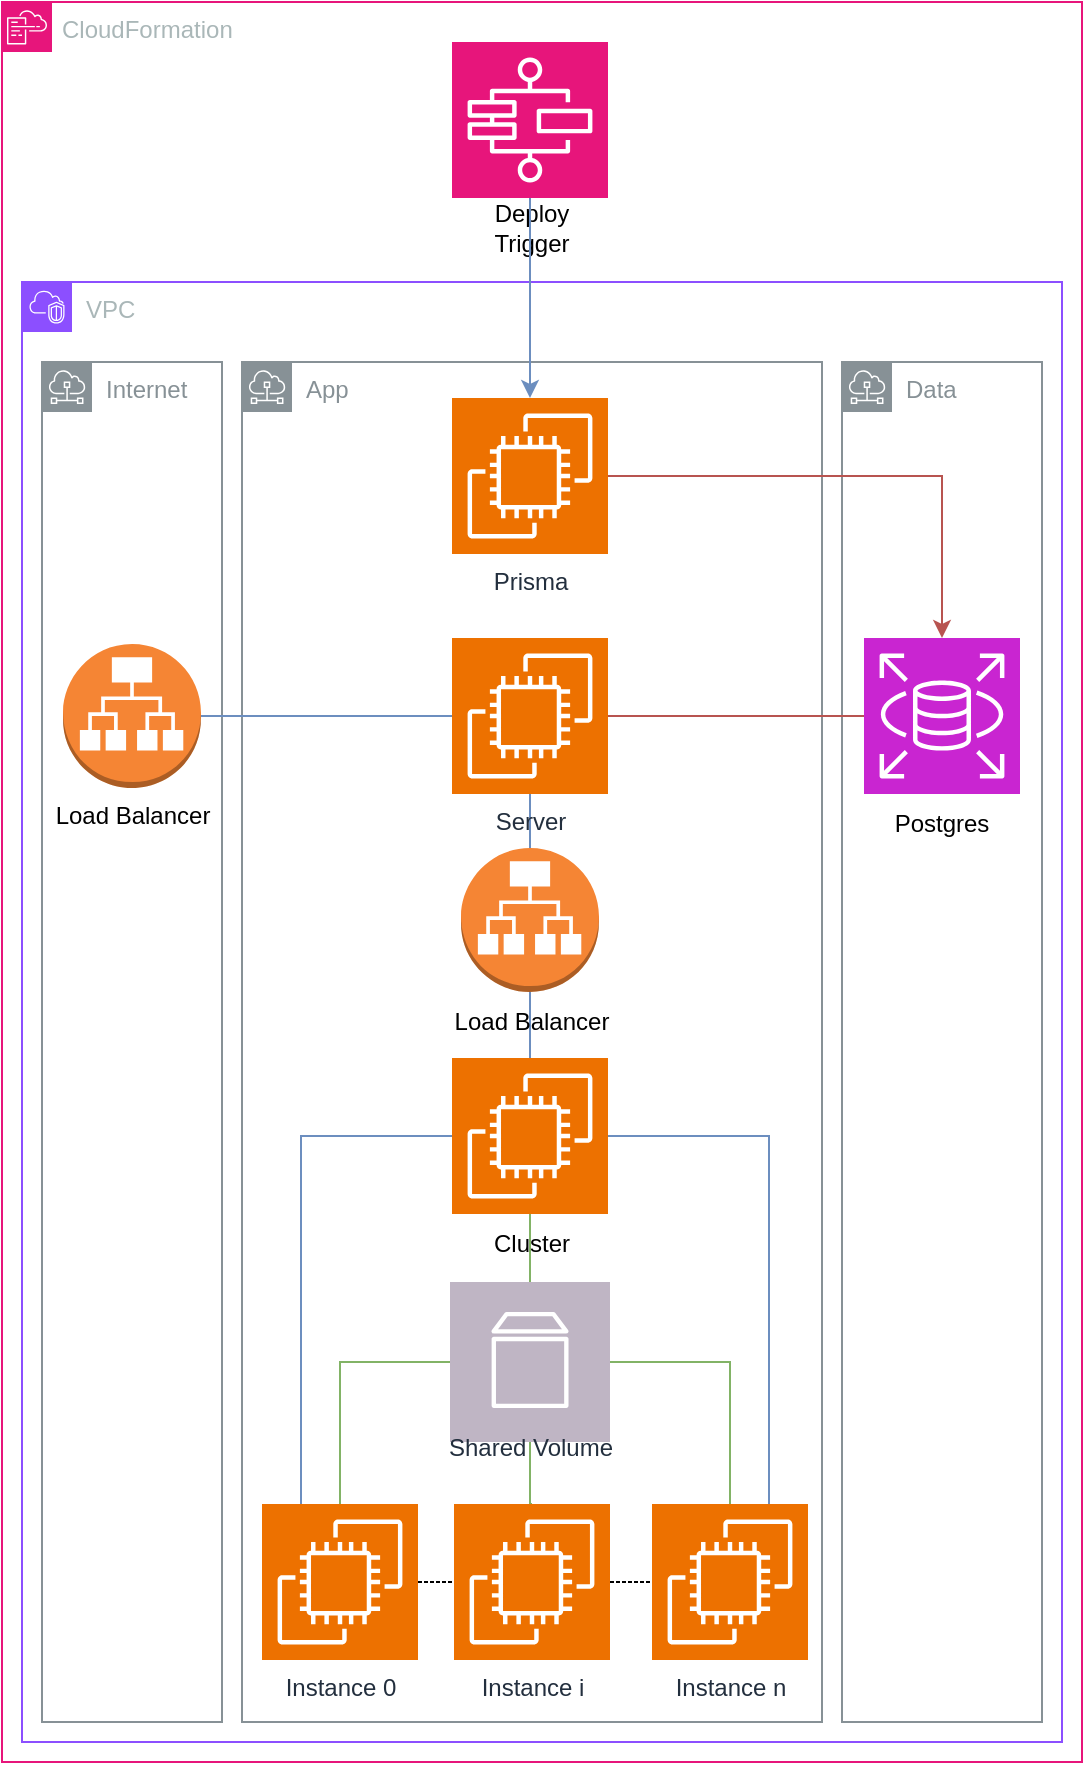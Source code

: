 <mxfile version="24.4.0" type="device">
  <diagram name="Page-1" id="XjMyCddETMJMMImSUnZy">
    <mxGraphModel dx="683" dy="391" grid="1" gridSize="10" guides="1" tooltips="1" connect="1" arrows="1" fold="1" page="1" pageScale="1" pageWidth="850" pageHeight="1100" math="0" shadow="0">
      <root>
        <mxCell id="0" />
        <mxCell id="1" parent="0" />
        <mxCell id="kAvhp0L34wotTl0TghtW-110" value="" style="rounded=0;whiteSpace=wrap;html=1;fillColor=none;container=0;strokeColor=#E7157B;" parent="1" vertex="1">
          <mxGeometry x="155" y="110" width="540" height="880" as="geometry" />
        </mxCell>
        <mxCell id="kAvhp0L34wotTl0TghtW-3" value="Data" style="sketch=0;outlineConnect=0;gradientColor=none;html=1;whiteSpace=wrap;fontSize=12;fontStyle=0;shape=mxgraph.aws4.group;grIcon=mxgraph.aws4.group_subnet;strokeColor=#879196;fillColor=none;verticalAlign=top;align=left;spacingLeft=30;fontColor=#879196;dashed=0;" parent="1" vertex="1">
          <mxGeometry x="575" y="290" width="100" height="680" as="geometry" />
        </mxCell>
        <mxCell id="kAvhp0L34wotTl0TghtW-2" value="App" style="sketch=0;outlineConnect=0;gradientColor=none;html=1;whiteSpace=wrap;fontSize=12;fontStyle=0;shape=mxgraph.aws4.group;grIcon=mxgraph.aws4.group_subnet;strokeColor=#879196;fillColor=none;verticalAlign=top;align=left;spacingLeft=30;fontColor=#879196;dashed=0;movable=1;resizable=1;rotatable=1;deletable=1;editable=1;locked=0;connectable=1;" parent="1" vertex="1">
          <mxGeometry x="275" y="290" width="290" height="680" as="geometry" />
        </mxCell>
        <mxCell id="kAvhp0L34wotTl0TghtW-1" value="VPC" style="points=[[0,0],[0.25,0],[0.5,0],[0.75,0],[1,0],[1,0.25],[1,0.5],[1,0.75],[1,1],[0.75,1],[0.5,1],[0.25,1],[0,1],[0,0.75],[0,0.5],[0,0.25]];outlineConnect=0;gradientColor=none;html=1;whiteSpace=wrap;fontSize=12;fontStyle=0;container=1;pointerEvents=0;collapsible=0;recursiveResize=0;shape=mxgraph.aws4.group;grIcon=mxgraph.aws4.group_vpc2;strokeColor=#8C4FFF;fillColor=none;verticalAlign=top;align=left;spacingLeft=30;fontColor=#AAB7B8;dashed=0;movable=1;resizable=1;rotatable=1;deletable=1;editable=1;locked=0;connectable=1;" parent="1" vertex="1">
          <mxGeometry x="165" y="250" width="520" height="730" as="geometry" />
        </mxCell>
        <mxCell id="kAvhp0L34wotTl0TghtW-7" value="Internet" style="sketch=0;outlineConnect=0;gradientColor=none;html=1;whiteSpace=wrap;fontSize=12;fontStyle=0;shape=mxgraph.aws4.group;grIcon=mxgraph.aws4.group_subnet;strokeColor=#879196;fillColor=none;verticalAlign=top;align=left;spacingLeft=30;fontColor=#879196;dashed=0;" parent="1" vertex="1">
          <mxGeometry x="175" y="290" width="90" height="680" as="geometry" />
        </mxCell>
        <mxCell id="kAvhp0L34wotTl0TghtW-71" style="edgeStyle=orthogonalEdgeStyle;rounded=0;orthogonalLoop=1;jettySize=auto;html=1;exitX=0.5;exitY=0;exitDx=0;exitDy=0;exitPerimeter=0;entryX=0;entryY=0.5;entryDx=0;entryDy=0;fillColor=#d5e8d4;strokeColor=#82b366;startArrow=none;startFill=0;endArrow=none;endFill=0;" parent="1" source="kAvhp0L34wotTl0TghtW-29" target="kAvhp0L34wotTl0TghtW-31" edge="1">
          <mxGeometry relative="1" as="geometry" />
        </mxCell>
        <mxCell id="kAvhp0L34wotTl0TghtW-115" style="edgeStyle=orthogonalEdgeStyle;rounded=0;orthogonalLoop=1;jettySize=auto;html=1;exitX=1;exitY=0.5;exitDx=0;exitDy=0;exitPerimeter=0;endArrow=none;endFill=0;dashed=1;dashPattern=1 2;" parent="1" source="kAvhp0L34wotTl0TghtW-29" target="kAvhp0L34wotTl0TghtW-102" edge="1">
          <mxGeometry relative="1" as="geometry" />
        </mxCell>
        <mxCell id="kAvhp0L34wotTl0TghtW-29" value="Instance 0" style="sketch=0;points=[[0,0,0],[0.25,0,0],[0.5,0,0],[0.75,0,0],[1,0,0],[0,1,0],[0.25,1,0],[0.5,1,0],[0.75,1,0],[1,1,0],[0,0.25,0],[0,0.5,0],[0,0.75,0],[1,0.25,0],[1,0.5,0],[1,0.75,0]];outlineConnect=0;fontColor=#232F3E;fillColor=#ED7100;strokeColor=#ffffff;dashed=0;verticalLabelPosition=bottom;verticalAlign=top;align=center;html=1;fontSize=12;fontStyle=0;aspect=fixed;shape=mxgraph.aws4.resourceIcon;resIcon=mxgraph.aws4.ec2;" parent="1" vertex="1">
          <mxGeometry x="285" y="861" width="78" height="78" as="geometry" />
        </mxCell>
        <mxCell id="kAvhp0L34wotTl0TghtW-41" value="" style="group" parent="1" vertex="1" connectable="0">
          <mxGeometry x="379" y="750" width="80" height="80" as="geometry" />
        </mxCell>
        <mxCell id="kAvhp0L34wotTl0TghtW-103" value="" style="group" parent="kAvhp0L34wotTl0TghtW-41" vertex="1" connectable="0">
          <mxGeometry width="80" height="80" as="geometry" />
        </mxCell>
        <mxCell id="kAvhp0L34wotTl0TghtW-31" value="" style="whiteSpace=wrap;html=1;aspect=fixed;fillColor=#BFB5C4;strokeColor=none;" parent="kAvhp0L34wotTl0TghtW-103" vertex="1">
          <mxGeometry width="80" height="80" as="geometry" />
        </mxCell>
        <mxCell id="kAvhp0L34wotTl0TghtW-32" value="Shared Volume" style="sketch=0;outlineConnect=0;fontColor=#232F3E;gradientColor=none;strokeColor=#FFFFFF;fillColor=none;dashed=0;verticalLabelPosition=bottom;verticalAlign=top;align=center;html=1;fontSize=12;fontStyle=0;aspect=fixed;shape=mxgraph.aws4.resourceIcon;resIcon=mxgraph.aws4.volume;" parent="kAvhp0L34wotTl0TghtW-103" vertex="1">
          <mxGeometry x="10" y="9" width="60" height="60" as="geometry" />
        </mxCell>
        <mxCell id="kAvhp0L34wotTl0TghtW-65" style="edgeStyle=orthogonalEdgeStyle;rounded=0;orthogonalLoop=1;jettySize=auto;html=1;exitX=0.5;exitY=1;exitDx=0;exitDy=0;exitPerimeter=0;fillColor=#dae8fc;strokeColor=#6c8ebf;startArrow=none;startFill=0;endArrow=none;endFill=0;" parent="1" source="kAvhp0L34wotTl0TghtW-46" target="kAvhp0L34wotTl0TghtW-47" edge="1">
          <mxGeometry relative="1" as="geometry" />
        </mxCell>
        <mxCell id="kAvhp0L34wotTl0TghtW-72" style="edgeStyle=orthogonalEdgeStyle;rounded=0;orthogonalLoop=1;jettySize=auto;html=1;exitX=0.5;exitY=0;exitDx=0;exitDy=0;exitPerimeter=0;entryX=1;entryY=0.5;entryDx=0;entryDy=0;fillColor=#d5e8d4;strokeColor=#82b366;startArrow=none;startFill=0;endArrow=none;endFill=0;" parent="1" source="kAvhp0L34wotTl0TghtW-51" target="kAvhp0L34wotTl0TghtW-31" edge="1">
          <mxGeometry relative="1" as="geometry" />
        </mxCell>
        <mxCell id="kAvhp0L34wotTl0TghtW-51" value="Instance n" style="sketch=0;points=[[0,0,0],[0.25,0,0],[0.5,0,0],[0.75,0,0],[1,0,0],[0,1,0],[0.25,1,0],[0.5,1,0],[0.75,1,0],[1,1,0],[0,0.25,0],[0,0.5,0],[0,0.75,0],[1,0.25,0],[1,0.5,0],[1,0.75,0]];outlineConnect=0;fontColor=#232F3E;fillColor=#ED7100;strokeColor=#ffffff;dashed=0;verticalLabelPosition=bottom;verticalAlign=top;align=center;html=1;fontSize=12;fontStyle=0;aspect=fixed;shape=mxgraph.aws4.resourceIcon;resIcon=mxgraph.aws4.ec2;" parent="1" vertex="1">
          <mxGeometry x="480" y="861" width="78" height="78" as="geometry" />
        </mxCell>
        <mxCell id="kAvhp0L34wotTl0TghtW-59" style="edgeStyle=orthogonalEdgeStyle;rounded=0;orthogonalLoop=1;jettySize=auto;html=1;exitX=0.5;exitY=0;exitDx=0;exitDy=0;fillColor=#d5e8d4;strokeColor=#82b366;startArrow=none;startFill=0;endArrow=none;endFill=0;" parent="1" source="kAvhp0L34wotTl0TghtW-31" target="kAvhp0L34wotTl0TghtW-47" edge="1">
          <mxGeometry relative="1" as="geometry" />
        </mxCell>
        <mxCell id="kAvhp0L34wotTl0TghtW-64" style="edgeStyle=orthogonalEdgeStyle;rounded=0;orthogonalLoop=1;jettySize=auto;html=1;exitX=0.5;exitY=1;exitDx=0;exitDy=0;exitPerimeter=0;entryX=0.5;entryY=0;entryDx=0;entryDy=0;entryPerimeter=0;fillColor=#dae8fc;strokeColor=#6c8ebf;startArrow=none;startFill=0;endArrow=none;endFill=0;" parent="1" source="kAvhp0L34wotTl0TghtW-44" target="kAvhp0L34wotTl0TghtW-46" edge="1">
          <mxGeometry relative="1" as="geometry" />
        </mxCell>
        <mxCell id="kAvhp0L34wotTl0TghtW-66" style="edgeStyle=orthogonalEdgeStyle;rounded=0;orthogonalLoop=1;jettySize=auto;html=1;exitX=0;exitY=0.5;exitDx=0;exitDy=0;exitPerimeter=0;entryX=0.25;entryY=0;entryDx=0;entryDy=0;entryPerimeter=0;fillColor=#dae8fc;strokeColor=#6c8ebf;endArrow=none;endFill=0;" parent="1" source="kAvhp0L34wotTl0TghtW-47" target="kAvhp0L34wotTl0TghtW-29" edge="1">
          <mxGeometry relative="1" as="geometry" />
        </mxCell>
        <mxCell id="kAvhp0L34wotTl0TghtW-67" style="edgeStyle=orthogonalEdgeStyle;rounded=0;orthogonalLoop=1;jettySize=auto;html=1;exitX=1;exitY=0.5;exitDx=0;exitDy=0;exitPerimeter=0;entryX=0.75;entryY=0;entryDx=0;entryDy=0;entryPerimeter=0;fillColor=#dae8fc;strokeColor=#6c8ebf;startArrow=none;startFill=0;endArrow=none;endFill=0;" parent="1" source="kAvhp0L34wotTl0TghtW-47" target="kAvhp0L34wotTl0TghtW-51" edge="1">
          <mxGeometry relative="1" as="geometry" />
        </mxCell>
        <mxCell id="kAvhp0L34wotTl0TghtW-82" value="" style="group" parent="1" vertex="1" connectable="0">
          <mxGeometry x="380" y="130" width="80" height="108" as="geometry" />
        </mxCell>
        <mxCell id="kAvhp0L34wotTl0TghtW-10" value="" style="sketch=0;points=[[0,0,0],[0.25,0,0],[0.5,0,0],[0.75,0,0],[1,0,0],[0,1,0],[0.25,1,0],[0.5,1,0],[0.75,1,0],[1,1,0],[0,0.25,0],[0,0.5,0],[0,0.75,0],[1,0.25,0],[1,0.5,0],[1,0.75,0]];outlineConnect=0;fontColor=#232F3E;fillColor=#E7157B;strokeColor=#ffffff;dashed=0;verticalLabelPosition=bottom;verticalAlign=top;align=center;html=1;fontSize=12;fontStyle=0;aspect=fixed;shape=mxgraph.aws4.resourceIcon;resIcon=mxgraph.aws4.step_functions;" parent="kAvhp0L34wotTl0TghtW-82" vertex="1">
          <mxGeometry width="78" height="78" as="geometry" />
        </mxCell>
        <mxCell id="kAvhp0L34wotTl0TghtW-75" value="Deploy Trigger" style="text;html=1;align=center;verticalAlign=middle;whiteSpace=wrap;rounded=0;" parent="kAvhp0L34wotTl0TghtW-82" vertex="1">
          <mxGeometry y="78" width="80" height="30" as="geometry" />
        </mxCell>
        <mxCell id="kAvhp0L34wotTl0TghtW-83" value="" style="group" parent="1" vertex="1" connectable="0">
          <mxGeometry x="379" y="308" width="80" height="108" as="geometry" />
        </mxCell>
        <mxCell id="kAvhp0L34wotTl0TghtW-11" value="Prisma" style="sketch=0;points=[[0,0,0],[0.25,0,0],[0.5,0,0],[0.75,0,0],[1,0,0],[0,1,0],[0.25,1,0],[0.5,1,0],[0.75,1,0],[1,1,0],[0,0.25,0],[0,0.5,0],[0,0.75,0],[1,0.25,0],[1,0.5,0],[1,0.75,0]];outlineConnect=0;fontColor=#232F3E;fillColor=#ED7100;strokeColor=#ffffff;dashed=0;verticalLabelPosition=bottom;verticalAlign=top;align=center;html=1;fontSize=12;fontStyle=0;aspect=fixed;shape=mxgraph.aws4.resourceIcon;resIcon=mxgraph.aws4.ec2;" parent="kAvhp0L34wotTl0TghtW-83" vertex="1">
          <mxGeometry x="1" width="78" height="78" as="geometry" />
        </mxCell>
        <mxCell id="kAvhp0L34wotTl0TghtW-84" value="" style="group" parent="1" vertex="1" connectable="0">
          <mxGeometry x="180" y="431" width="80" height="105" as="geometry" />
        </mxCell>
        <mxCell id="kAvhp0L34wotTl0TghtW-8" value="Load Balancer" style="outlineConnect=0;dashed=0;verticalLabelPosition=bottom;verticalAlign=top;align=center;html=1;shape=mxgraph.aws3.application_load_balancer;fillColor=#F58534;gradientColor=none;" parent="kAvhp0L34wotTl0TghtW-84" vertex="1">
          <mxGeometry x="5.5" width="69" height="72" as="geometry" />
        </mxCell>
        <mxCell id="kAvhp0L34wotTl0TghtW-87" value="" style="group" parent="1" vertex="1" connectable="0">
          <mxGeometry x="380" y="428" width="80" height="108" as="geometry" />
        </mxCell>
        <mxCell id="kAvhp0L34wotTl0TghtW-44" value="Server" style="sketch=0;points=[[0,0,0],[0.25,0,0],[0.5,0,0],[0.75,0,0],[1,0,0],[0,1,0],[0.25,1,0],[0.5,1,0],[0.75,1,0],[1,1,0],[0,0.25,0],[0,0.5,0],[0,0.75,0],[1,0.25,0],[1,0.5,0],[1,0.75,0]];outlineConnect=0;fontColor=#232F3E;fillColor=#ED7100;strokeColor=#ffffff;dashed=0;verticalLabelPosition=bottom;verticalAlign=top;align=center;html=1;fontSize=12;fontStyle=0;aspect=fixed;shape=mxgraph.aws4.resourceIcon;resIcon=mxgraph.aws4.ec2;" parent="kAvhp0L34wotTl0TghtW-87" vertex="1">
          <mxGeometry width="78" height="78" as="geometry" />
        </mxCell>
        <mxCell id="kAvhp0L34wotTl0TghtW-95" value="" style="group" parent="1" vertex="1" connectable="0">
          <mxGeometry x="380" y="533" width="80" height="102" as="geometry" />
        </mxCell>
        <mxCell id="kAvhp0L34wotTl0TghtW-46" value="" style="outlineConnect=0;dashed=0;verticalLabelPosition=bottom;verticalAlign=top;align=center;html=1;shape=mxgraph.aws3.application_load_balancer;fillColor=#F58534;gradientColor=none;" parent="kAvhp0L34wotTl0TghtW-95" vertex="1">
          <mxGeometry x="4.5" width="69" height="72" as="geometry" />
        </mxCell>
        <mxCell id="kAvhp0L34wotTl0TghtW-93" value="Load Balancer" style="text;html=1;align=center;verticalAlign=middle;whiteSpace=wrap;rounded=0;" parent="kAvhp0L34wotTl0TghtW-95" vertex="1">
          <mxGeometry y="72" width="80" height="30" as="geometry" />
        </mxCell>
        <mxCell id="kAvhp0L34wotTl0TghtW-98" value="" style="group" parent="1" vertex="1" connectable="0">
          <mxGeometry x="380" y="638" width="80" height="108" as="geometry" />
        </mxCell>
        <mxCell id="kAvhp0L34wotTl0TghtW-47" value="" style="sketch=0;points=[[0,0,0],[0.25,0,0],[0.5,0,0],[0.75,0,0],[1,0,0],[0,1,0],[0.25,1,0],[0.5,1,0],[0.75,1,0],[1,1,0],[0,0.25,0],[0,0.5,0],[0,0.75,0],[1,0.25,0],[1,0.5,0],[1,0.75,0]];outlineConnect=0;fontColor=#232F3E;fillColor=#ED7100;strokeColor=#ffffff;dashed=0;verticalLabelPosition=bottom;verticalAlign=top;align=center;html=1;fontSize=12;fontStyle=0;aspect=fixed;shape=mxgraph.aws4.resourceIcon;resIcon=mxgraph.aws4.ec2;" parent="kAvhp0L34wotTl0TghtW-98" vertex="1">
          <mxGeometry width="78" height="78" as="geometry" />
        </mxCell>
        <mxCell id="kAvhp0L34wotTl0TghtW-97" value="Cluster" style="text;html=1;align=center;verticalAlign=middle;whiteSpace=wrap;rounded=0;" parent="kAvhp0L34wotTl0TghtW-98" vertex="1">
          <mxGeometry y="78" width="80" height="30" as="geometry" />
        </mxCell>
        <mxCell id="kAvhp0L34wotTl0TghtW-81" value="" style="group" parent="1" vertex="1" connectable="0">
          <mxGeometry x="585" y="428" width="80" height="108" as="geometry" />
        </mxCell>
        <mxCell id="kAvhp0L34wotTl0TghtW-42" value="" style="sketch=0;points=[[0,0,0],[0.25,0,0],[0.5,0,0],[0.75,0,0],[1,0,0],[0,1,0],[0.25,1,0],[0.5,1,0],[0.75,1,0],[1,1,0],[0,0.25,0],[0,0.5,0],[0,0.75,0],[1,0.25,0],[1,0.5,0],[1,0.75,0]];outlineConnect=0;fontColor=#232F3E;fillColor=#C925D1;strokeColor=#ffffff;dashed=0;verticalLabelPosition=bottom;verticalAlign=top;align=center;html=1;fontSize=12;fontStyle=0;aspect=fixed;shape=mxgraph.aws4.resourceIcon;resIcon=mxgraph.aws4.rds;" parent="kAvhp0L34wotTl0TghtW-81" vertex="1">
          <mxGeometry x="1" width="78" height="78" as="geometry" />
        </mxCell>
        <mxCell id="kAvhp0L34wotTl0TghtW-78" value="Postgres" style="text;html=1;align=center;verticalAlign=middle;whiteSpace=wrap;rounded=0;" parent="kAvhp0L34wotTl0TghtW-81" vertex="1">
          <mxGeometry y="78" width="80" height="30" as="geometry" />
        </mxCell>
        <mxCell id="kAvhp0L34wotTl0TghtW-99" style="edgeStyle=orthogonalEdgeStyle;rounded=0;orthogonalLoop=1;jettySize=auto;html=1;exitX=1;exitY=0.5;exitDx=0;exitDy=0;exitPerimeter=0;entryX=0;entryY=0.5;entryDx=0;entryDy=0;entryPerimeter=0;fillColor=#dae8fc;strokeColor=#6c8ebf;endArrow=none;endFill=0;" parent="1" source="kAvhp0L34wotTl0TghtW-8" target="kAvhp0L34wotTl0TghtW-44" edge="1">
          <mxGeometry relative="1" as="geometry" />
        </mxCell>
        <mxCell id="kAvhp0L34wotTl0TghtW-101" style="edgeStyle=orthogonalEdgeStyle;rounded=0;orthogonalLoop=1;jettySize=auto;html=1;exitX=1;exitY=0.5;exitDx=0;exitDy=0;exitPerimeter=0;endArrow=classic;endFill=1;fillColor=#f8cecc;strokeColor=#b85450;" parent="1" source="kAvhp0L34wotTl0TghtW-11" target="kAvhp0L34wotTl0TghtW-42" edge="1">
          <mxGeometry relative="1" as="geometry" />
        </mxCell>
        <mxCell id="kAvhp0L34wotTl0TghtW-104" style="edgeStyle=orthogonalEdgeStyle;rounded=0;orthogonalLoop=1;jettySize=auto;html=1;exitX=0.5;exitY=0;exitDx=0;exitDy=0;exitPerimeter=0;entryX=0.5;entryY=1;entryDx=0;entryDy=0;fillColor=#d5e8d4;strokeColor=#82b366;endArrow=none;endFill=0;" parent="1" source="kAvhp0L34wotTl0TghtW-102" target="kAvhp0L34wotTl0TghtW-31" edge="1">
          <mxGeometry relative="1" as="geometry" />
        </mxCell>
        <mxCell id="kAvhp0L34wotTl0TghtW-116" style="edgeStyle=orthogonalEdgeStyle;rounded=0;orthogonalLoop=1;jettySize=auto;html=1;exitX=1;exitY=0.5;exitDx=0;exitDy=0;exitPerimeter=0;endArrow=none;endFill=0;dashed=1;dashPattern=1 2;" parent="1" source="kAvhp0L34wotTl0TghtW-102" target="kAvhp0L34wotTl0TghtW-51" edge="1">
          <mxGeometry relative="1" as="geometry" />
        </mxCell>
        <mxCell id="kAvhp0L34wotTl0TghtW-102" value="Instance i" style="sketch=0;points=[[0,0,0],[0.25,0,0],[0.5,0,0],[0.75,0,0],[1,0,0],[0,1,0],[0.25,1,0],[0.5,1,0],[0.75,1,0],[1,1,0],[0,0.25,0],[0,0.5,0],[0,0.75,0],[1,0.25,0],[1,0.5,0],[1,0.75,0]];outlineConnect=0;fontColor=#232F3E;fillColor=#ED7100;strokeColor=#ffffff;dashed=0;verticalLabelPosition=bottom;verticalAlign=top;align=center;html=1;fontSize=12;fontStyle=0;aspect=fixed;shape=mxgraph.aws4.resourceIcon;resIcon=mxgraph.aws4.ec2;" parent="1" vertex="1">
          <mxGeometry x="381" y="861" width="78" height="78" as="geometry" />
        </mxCell>
        <mxCell id="kAvhp0L34wotTl0TghtW-105" style="edgeStyle=orthogonalEdgeStyle;rounded=0;orthogonalLoop=1;jettySize=auto;html=1;exitX=1;exitY=0.5;exitDx=0;exitDy=0;exitPerimeter=0;fillColor=#f8cecc;strokeColor=#b85450;endArrow=none;endFill=0;" parent="1" source="kAvhp0L34wotTl0TghtW-44" target="kAvhp0L34wotTl0TghtW-42" edge="1">
          <mxGeometry relative="1" as="geometry" />
        </mxCell>
        <mxCell id="kAvhp0L34wotTl0TghtW-107" style="edgeStyle=orthogonalEdgeStyle;rounded=0;orthogonalLoop=1;jettySize=auto;html=1;exitX=0.5;exitY=1;exitDx=0;exitDy=0;exitPerimeter=0;entryX=0.5;entryY=0;entryDx=0;entryDy=0;entryPerimeter=0;fillColor=#dae8fc;strokeColor=#6c8ebf;" parent="1" source="kAvhp0L34wotTl0TghtW-10" target="kAvhp0L34wotTl0TghtW-11" edge="1">
          <mxGeometry relative="1" as="geometry" />
        </mxCell>
        <mxCell id="kAvhp0L34wotTl0TghtW-113" value="" style="group" parent="1" vertex="1" connectable="0">
          <mxGeometry x="155" y="110" width="118" height="25" as="geometry" />
        </mxCell>
        <mxCell id="kAvhp0L34wotTl0TghtW-108" value="" style="sketch=0;points=[[0,0,0],[0.25,0,0],[0.5,0,0],[0.75,0,0],[1,0,0],[0,1,0],[0.25,1,0],[0.5,1,0],[0.75,1,0],[1,1,0],[0,0.25,0],[0,0.5,0],[0,0.75,0],[1,0.25,0],[1,0.5,0],[1,0.75,0]];points=[[0,0,0],[0.25,0,0],[0.5,0,0],[0.75,0,0],[1,0,0],[0,1,0],[0.25,1,0],[0.5,1,0],[0.75,1,0],[1,1,0],[0,0.25,0],[0,0.5,0],[0,0.75,0],[1,0.25,0],[1,0.5,0],[1,0.75,0]];outlineConnect=0;fontColor=#232F3E;fillColor=#E7157B;strokeColor=#ffffff;dashed=0;verticalLabelPosition=bottom;verticalAlign=top;align=center;html=1;fontSize=12;fontStyle=0;aspect=fixed;shape=mxgraph.aws4.resourceIcon;resIcon=mxgraph.aws4.cloudformation;container=0;" parent="kAvhp0L34wotTl0TghtW-113" vertex="1">
          <mxGeometry width="25" height="25" as="geometry" />
        </mxCell>
        <mxCell id="kAvhp0L34wotTl0TghtW-112" value="&lt;font color=&quot;#aab7b8&quot;&gt;CloudFormation&lt;/font&gt;" style="text;whiteSpace=wrap;html=1;container=0;" parent="kAvhp0L34wotTl0TghtW-113" vertex="1">
          <mxGeometry x="28" width="90" height="20" as="geometry" />
        </mxCell>
      </root>
    </mxGraphModel>
  </diagram>
</mxfile>
